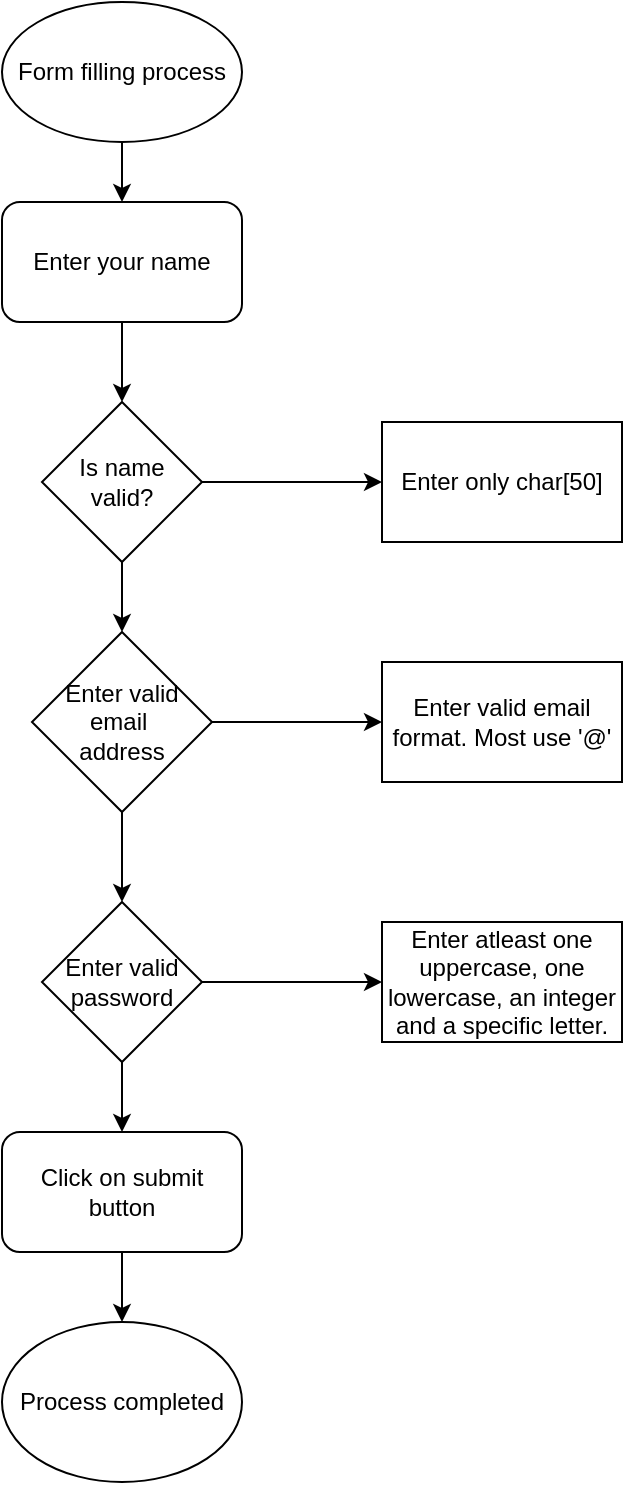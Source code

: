 <mxfile version="17.4.2" type="device"><diagram id="w6rbgcI9lZ3Sp_tnPOy6" name="Page-1"><mxGraphModel dx="1278" dy="571" grid="1" gridSize="10" guides="1" tooltips="1" connect="1" arrows="1" fold="1" page="1" pageScale="1" pageWidth="827" pageHeight="1169" math="0" shadow="0"><root><mxCell id="0"/><mxCell id="1" parent="0"/><mxCell id="USLPjrapGrzRZb1qAj9H-1" value="Form filling process" style="ellipse;whiteSpace=wrap;html=1;align=center;" vertex="1" parent="1"><mxGeometry x="340" y="20" width="120" height="70" as="geometry"/></mxCell><mxCell id="USLPjrapGrzRZb1qAj9H-2" value="Enter your name" style="rounded=1;whiteSpace=wrap;html=1;" vertex="1" parent="1"><mxGeometry x="340" y="120" width="120" height="60" as="geometry"/></mxCell><mxCell id="USLPjrapGrzRZb1qAj9H-3" value="Is name&lt;br&gt;valid?" style="rhombus;whiteSpace=wrap;html=1;" vertex="1" parent="1"><mxGeometry x="360" y="220" width="80" height="80" as="geometry"/></mxCell><mxCell id="USLPjrapGrzRZb1qAj9H-4" value="Enter only char[50]" style="rounded=0;whiteSpace=wrap;html=1;" vertex="1" parent="1"><mxGeometry x="530" y="230" width="120" height="60" as="geometry"/></mxCell><mxCell id="USLPjrapGrzRZb1qAj9H-7" value="Enter valid email&amp;nbsp;&lt;br&gt;address" style="rhombus;whiteSpace=wrap;html=1;" vertex="1" parent="1"><mxGeometry x="355" y="335" width="90" height="90" as="geometry"/></mxCell><mxCell id="USLPjrapGrzRZb1qAj9H-8" value="Enter valid email format. Most use '@'" style="rounded=0;whiteSpace=wrap;html=1;" vertex="1" parent="1"><mxGeometry x="530" y="350" width="120" height="60" as="geometry"/></mxCell><mxCell id="USLPjrapGrzRZb1qAj9H-9" value="Enter valid password" style="rhombus;whiteSpace=wrap;html=1;" vertex="1" parent="1"><mxGeometry x="360" y="470" width="80" height="80" as="geometry"/></mxCell><mxCell id="USLPjrapGrzRZb1qAj9H-10" value="Enter atleast one uppercase, one lowercase, an integer and a specific letter." style="rounded=0;whiteSpace=wrap;html=1;" vertex="1" parent="1"><mxGeometry x="530" y="480" width="120" height="60" as="geometry"/></mxCell><mxCell id="USLPjrapGrzRZb1qAj9H-11" value="Click on submit button" style="rounded=1;whiteSpace=wrap;html=1;" vertex="1" parent="1"><mxGeometry x="340" y="585" width="120" height="60" as="geometry"/></mxCell><mxCell id="USLPjrapGrzRZb1qAj9H-12" value="Process completed" style="ellipse;whiteSpace=wrap;html=1;" vertex="1" parent="1"><mxGeometry x="340" y="680" width="120" height="80" as="geometry"/></mxCell><mxCell id="USLPjrapGrzRZb1qAj9H-13" value="" style="endArrow=classic;html=1;rounded=0;exitX=0.5;exitY=1;exitDx=0;exitDy=0;entryX=0.5;entryY=0;entryDx=0;entryDy=0;" edge="1" parent="1" source="USLPjrapGrzRZb1qAj9H-1" target="USLPjrapGrzRZb1qAj9H-2"><mxGeometry width="50" height="50" relative="1" as="geometry"><mxPoint x="390" y="200" as="sourcePoint"/><mxPoint x="440" y="150" as="targetPoint"/></mxGeometry></mxCell><mxCell id="USLPjrapGrzRZb1qAj9H-14" value="" style="endArrow=classic;html=1;rounded=0;exitX=0.5;exitY=1;exitDx=0;exitDy=0;" edge="1" parent="1" source="USLPjrapGrzRZb1qAj9H-2" target="USLPjrapGrzRZb1qAj9H-3"><mxGeometry width="50" height="50" relative="1" as="geometry"><mxPoint x="390" y="230" as="sourcePoint"/><mxPoint x="440" y="180" as="targetPoint"/></mxGeometry></mxCell><mxCell id="USLPjrapGrzRZb1qAj9H-15" value="" style="endArrow=classic;html=1;rounded=0;exitX=1;exitY=0.5;exitDx=0;exitDy=0;entryX=0;entryY=0.5;entryDx=0;entryDy=0;" edge="1" parent="1" source="USLPjrapGrzRZb1qAj9H-3" target="USLPjrapGrzRZb1qAj9H-4"><mxGeometry width="50" height="50" relative="1" as="geometry"><mxPoint x="390" y="200" as="sourcePoint"/><mxPoint x="440" y="150" as="targetPoint"/></mxGeometry></mxCell><mxCell id="USLPjrapGrzRZb1qAj9H-16" value="" style="endArrow=classic;html=1;rounded=0;exitX=0.5;exitY=1;exitDx=0;exitDy=0;entryX=0.5;entryY=0;entryDx=0;entryDy=0;" edge="1" parent="1" source="USLPjrapGrzRZb1qAj9H-3" target="USLPjrapGrzRZb1qAj9H-7"><mxGeometry width="50" height="50" relative="1" as="geometry"><mxPoint x="250" y="370" as="sourcePoint"/><mxPoint x="300" y="320" as="targetPoint"/></mxGeometry></mxCell><mxCell id="USLPjrapGrzRZb1qAj9H-17" value="" style="endArrow=classic;html=1;rounded=0;exitX=1;exitY=0.5;exitDx=0;exitDy=0;entryX=0;entryY=0.5;entryDx=0;entryDy=0;" edge="1" parent="1" source="USLPjrapGrzRZb1qAj9H-7" target="USLPjrapGrzRZb1qAj9H-8"><mxGeometry width="50" height="50" relative="1" as="geometry"><mxPoint x="470" y="450" as="sourcePoint"/><mxPoint x="520" y="400" as="targetPoint"/></mxGeometry></mxCell><mxCell id="USLPjrapGrzRZb1qAj9H-18" value="" style="endArrow=classic;html=1;rounded=0;entryX=0.5;entryY=0;entryDx=0;entryDy=0;exitX=0.5;exitY=1;exitDx=0;exitDy=0;" edge="1" parent="1" source="USLPjrapGrzRZb1qAj9H-7" target="USLPjrapGrzRZb1qAj9H-9"><mxGeometry width="50" height="50" relative="1" as="geometry"><mxPoint x="350" y="480" as="sourcePoint"/><mxPoint x="400" y="430" as="targetPoint"/></mxGeometry></mxCell><mxCell id="USLPjrapGrzRZb1qAj9H-19" value="" style="endArrow=classic;html=1;rounded=0;exitX=1;exitY=0.5;exitDx=0;exitDy=0;entryX=0;entryY=0.5;entryDx=0;entryDy=0;" edge="1" parent="1" source="USLPjrapGrzRZb1qAj9H-9" target="USLPjrapGrzRZb1qAj9H-10"><mxGeometry width="50" height="50" relative="1" as="geometry"><mxPoint x="470" y="560" as="sourcePoint"/><mxPoint x="520" y="510" as="targetPoint"/></mxGeometry></mxCell><mxCell id="USLPjrapGrzRZb1qAj9H-21" value="" style="endArrow=classic;html=1;rounded=0;exitX=0.5;exitY=1;exitDx=0;exitDy=0;entryX=0.5;entryY=0;entryDx=0;entryDy=0;" edge="1" parent="1" source="USLPjrapGrzRZb1qAj9H-9" target="USLPjrapGrzRZb1qAj9H-11"><mxGeometry width="50" height="50" relative="1" as="geometry"><mxPoint x="250" y="560" as="sourcePoint"/><mxPoint x="300" y="510" as="targetPoint"/></mxGeometry></mxCell><mxCell id="USLPjrapGrzRZb1qAj9H-22" value="" style="endArrow=classic;html=1;rounded=0;entryX=0.5;entryY=0;entryDx=0;entryDy=0;exitX=0.5;exitY=1;exitDx=0;exitDy=0;" edge="1" parent="1" source="USLPjrapGrzRZb1qAj9H-11" target="USLPjrapGrzRZb1qAj9H-12"><mxGeometry width="50" height="50" relative="1" as="geometry"><mxPoint x="300" y="710" as="sourcePoint"/><mxPoint x="350" y="660" as="targetPoint"/></mxGeometry></mxCell></root></mxGraphModel></diagram></mxfile>